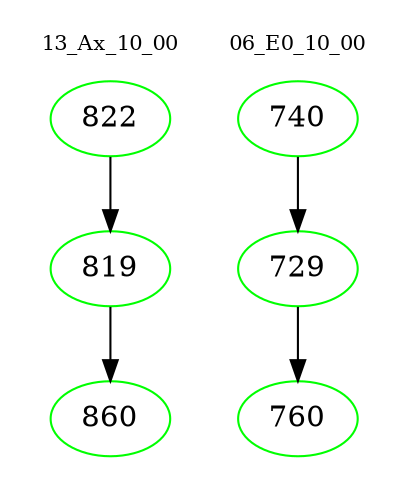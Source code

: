 digraph{
subgraph cluster_0 {
color = white
label = "13_Ax_10_00";
fontsize=10;
T0_822 [label="822", color="green"]
T0_822 -> T0_819 [color="black"]
T0_819 [label="819", color="green"]
T0_819 -> T0_860 [color="black"]
T0_860 [label="860", color="green"]
}
subgraph cluster_1 {
color = white
label = "06_E0_10_00";
fontsize=10;
T1_740 [label="740", color="green"]
T1_740 -> T1_729 [color="black"]
T1_729 [label="729", color="green"]
T1_729 -> T1_760 [color="black"]
T1_760 [label="760", color="green"]
}
}
